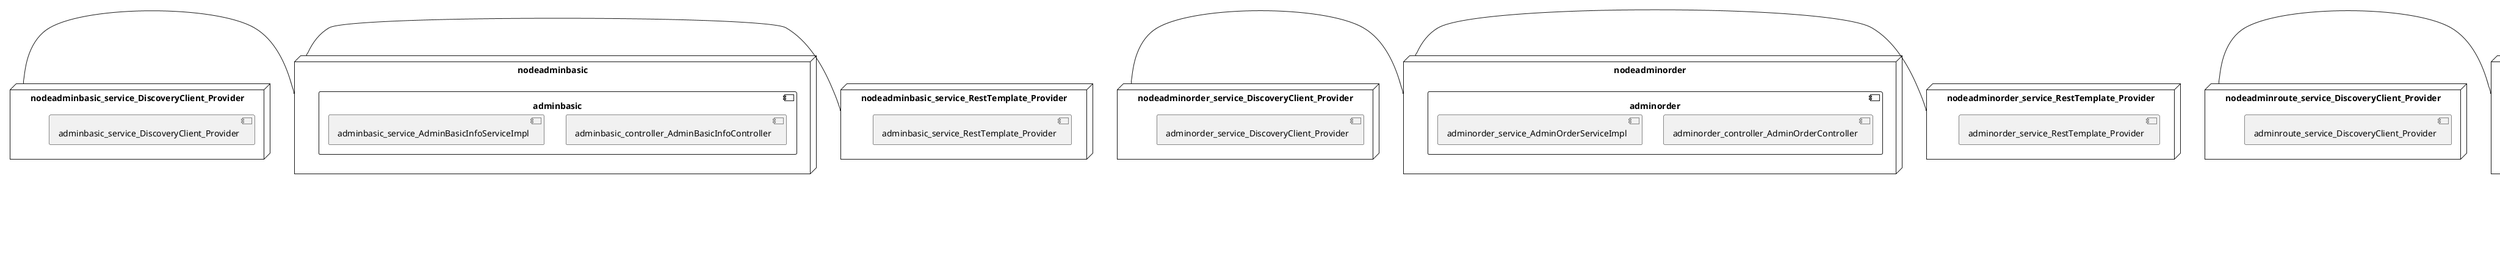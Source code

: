@startuml
skinparam fixCircleLabelOverlapping true
skinparam componentStyle uml2
node nodeadminbasic {
component adminbasic {
[adminbasic_controller_AdminBasicInfoController] [[fudanselab-train-ticket.system#_j7ehQjfWEe-CD6_FbvzaYA]]
[adminbasic_service_AdminBasicInfoServiceImpl] [[fudanselab-train-ticket.system#_j7ehQjfWEe-CD6_FbvzaYA]]
}
}
node nodeadminorder {
component adminorder {
[adminorder_controller_AdminOrderController] [[fudanselab-train-ticket.system#_j7ehQjfWEe-CD6_FbvzaYA]]
[adminorder_service_AdminOrderServiceImpl] [[fudanselab-train-ticket.system#_j7ehQjfWEe-CD6_FbvzaYA]]
}
}
node nodeadminroute {
component adminroute {
[adminroute_controller_AdminRouteController] [[fudanselab-train-ticket.system#_j7ehQjfWEe-CD6_FbvzaYA]]
[adminroute_service_AdminRouteServiceImpl] [[fudanselab-train-ticket.system#_j7ehQjfWEe-CD6_FbvzaYA]]
}
}
node nodeadmintravel {
component admintravel {
[admintravel_controller_AdminTravelController] [[fudanselab-train-ticket.system#_j7ehQjfWEe-CD6_FbvzaYA]]
[admintravel_service_AdminTravelServiceImpl] [[fudanselab-train-ticket.system#_j7ehQjfWEe-CD6_FbvzaYA]]
}
}
node nodeadminuser {
component adminuser {
[adminuser_controller_AdminUserController] [[fudanselab-train-ticket.system#_j7ehQjfWEe-CD6_FbvzaYA]]
[adminuser_service_AdminUserServiceImpl] [[fudanselab-train-ticket.system#_j7ehQjfWEe-CD6_FbvzaYA]]
}
}
node nodeassurance {
component assurance {
[assurance_controller_AssuranceController] [[fudanselab-train-ticket.system#_j7ehQjfWEe-CD6_FbvzaYA]]
[assurance_repository_AssuranceRepository] [[fudanselab-train-ticket.system#_j7ehQjfWEe-CD6_FbvzaYA]]
[assurance_service_AssuranceServiceImpl] [[fudanselab-train-ticket.system#_j7ehQjfWEe-CD6_FbvzaYA]]
}
}
node nodeauth {
component auth {
[auth_controller_AuthController] [[fudanselab-train-ticket.system#_j7ehQjfWEe-CD6_FbvzaYA]]
[auth_controller_UserController] [[fudanselab-train-ticket.system#_j7ehQjfWEe-CD6_FbvzaYA]]
[auth_repository_UserRepository] [[fudanselab-train-ticket.system#_j7ehQjfWEe-CD6_FbvzaYA]]
[auth_security_jwt_JWTProvider] [[fudanselab-train-ticket.system#_j7ehQjfWEe-CD6_FbvzaYA]]
[auth_service_impl_TokenServiceImpl] [[fudanselab-train-ticket.system#_j7ehQjfWEe-CD6_FbvzaYA]]
[auth_service_impl_UserServiceImpl] [[fudanselab-train-ticket.system#_j7ehQjfWEe-CD6_FbvzaYA]]
}
}
node nodecancel {
component cancel {
[cancel_controller_CancelController] [[fudanselab-train-ticket.system#_j7ehQjfWEe-CD6_FbvzaYA]]
[cancel_service_CancelServiceImpl] [[fudanselab-train-ticket.system#_j7ehQjfWEe-CD6_FbvzaYA]]
}
}
node nodecom_trainticket {
component com_trainticket {
[com_trainticket_controller_PaymentController] [[fudanselab-train-ticket.system#_j7ehQjfWEe-CD6_FbvzaYA]]
[com_trainticket_repository_AddMoneyRepository] [[fudanselab-train-ticket.system#_j7ehQjfWEe-CD6_FbvzaYA]]
[com_trainticket_repository_PaymentRepository] [[fudanselab-train-ticket.system#_j7ehQjfWEe-CD6_FbvzaYA]]
[com_trainticket_service_PaymentServiceImpl] [[fudanselab-train-ticket.system#_j7ehQjfWEe-CD6_FbvzaYA]]
}
}
node nodeconfig {
component config {
[config_controller_ConfigController] [[fudanselab-train-ticket.system#_j7ehQjfWEe-CD6_FbvzaYA]]
[config_repository_ConfigRepository] [[fudanselab-train-ticket.system#_j7ehQjfWEe-CD6_FbvzaYA]]
[config_service_ConfigServiceImpl] [[fudanselab-train-ticket.system#_j7ehQjfWEe-CD6_FbvzaYA]]
}
}
node nodeconsign {
component consign {
[consign_controller_ConsignController] [[fudanselab-train-ticket.system#_j7ehQjfWEe-CD6_FbvzaYA]]
[consign_repository_ConsignRepository] [[fudanselab-train-ticket.system#_j7ehQjfWEe-CD6_FbvzaYA]]
[consign_service_ConsignServiceImpl] [[fudanselab-train-ticket.system#_j7ehQjfWEe-CD6_FbvzaYA]]
}
}
node nodeconsignprice {
component consignprice {
[consignprice_controller_ConsignPriceController] [[fudanselab-train-ticket.system#_j7ehQjfWEe-CD6_FbvzaYA]]
[consignprice_repository_ConsignPriceConfigRepository] [[fudanselab-train-ticket.system#_j7ehQjfWEe-CD6_FbvzaYA]]
[consignprice_service_ConsignPriceServiceImpl] [[fudanselab-train-ticket.system#_j7ehQjfWEe-CD6_FbvzaYA]]
}
}
node nodecontacts {
component contacts {
[contacts_controller_ContactsController] [[fudanselab-train-ticket.system#_j7ehQjfWEe-CD6_FbvzaYA]]
[contacts_repository_ContactsRepository] [[fudanselab-train-ticket.system#_j7ehQjfWEe-CD6_FbvzaYA]]
[contacts_service_ContactsServiceImpl] [[fudanselab-train-ticket.system#_j7ehQjfWEe-CD6_FbvzaYA]]
}
}
node nodeexecute {
component execute {
[execute_controller_ExecuteControlller] [[fudanselab-train-ticket.system#_j7ehQjfWEe-CD6_FbvzaYA]]
[execute_serivce_ExecuteServiceImpl] [[fudanselab-train-ticket.system#_j7ehQjfWEe-CD6_FbvzaYA]]
}
}
node nodefdse_microservice {
component fdse_microservice {
[fdse_microservice_controller_BasicController] [[fudanselab-train-ticket.system#_j7ehQjfWEe-CD6_FbvzaYA]]
[fdse_microservice_service_BasicServiceImpl] [[fudanselab-train-ticket.system#_j7ehQjfWEe-CD6_FbvzaYA]]
}
}
node nodefdse_microservice_2 {
component fdse_microservice_2 {
[fdse_microservice_controller_StationController] [[fudanselab-train-ticket.system#_j7ehQjfWEe-CD6_FbvzaYA]]
[fdse_microservice_repository_StationRepository] [[fudanselab-train-ticket.system#_j7ehQjfWEe-CD6_FbvzaYA]]
[fdse_microservice_service_StationServiceImpl] [[fudanselab-train-ticket.system#_j7ehQjfWEe-CD6_FbvzaYA]]
}
}
node nodefood {
component food {
[food_controller_StationFoodController] [[fudanselab-train-ticket.system#_j7ehQjfWEe-CD6_FbvzaYA]]
[food_repository_StationFoodRepository] [[fudanselab-train-ticket.system#_j7ehQjfWEe-CD6_FbvzaYA]]
[food_service_StationFoodServiceImpl] [[fudanselab-train-ticket.system#_j7ehQjfWEe-CD6_FbvzaYA]]
}
}
node nodefood_delivery {
component food_delivery {
[food_delivery_controller_FoodDeliveryController] [[fudanselab-train-ticket.system#_j7ehQjfWEe-CD6_FbvzaYA]]
[food_delivery_repository_FoodDeliveryOrderRepository] [[fudanselab-train-ticket.system#_j7ehQjfWEe-CD6_FbvzaYA]]
[food_delivery_service_FoodDeliveryServiceImpl] [[fudanselab-train-ticket.system#_j7ehQjfWEe-CD6_FbvzaYA]]
}
}
node nodefoodsearch {
component foodsearch {
[foodsearch_controller_FoodController] [[fudanselab-train-ticket.system#_j7ehQjfWEe-CD6_FbvzaYA]]
[foodsearch_mq_RabbitSend] [[fudanselab-train-ticket.system#_j7ehQjfWEe-CD6_FbvzaYA]]
[foodsearch_repository_FoodOrderRepository] [[fudanselab-train-ticket.system#_j7ehQjfWEe-CD6_FbvzaYA]]
[foodsearch_service_FoodServiceImpl] [[fudanselab-train-ticket.system#_j7ehQjfWEe-CD6_FbvzaYA]]
}
}
node nodeinside_payment {
component inside_payment {
[inside_payment_controller_InsidePaymentController] [[fudanselab-train-ticket.system#_j7ehQjfWEe-CD6_FbvzaYA]]
[inside_payment_repository_AddMoneyRepository] [[fudanselab-train-ticket.system#_j7ehQjfWEe-CD6_FbvzaYA]]
[inside_payment_repository_PaymentRepository] [[fudanselab-train-ticket.system#_j7ehQjfWEe-CD6_FbvzaYA]]
[inside_payment_service_InsidePaymentServiceImpl] [[fudanselab-train-ticket.system#_j7ehQjfWEe-CD6_FbvzaYA]]
}
}
node nodenotification {
component notification {
[notification_controller_NotificationController] [[fudanselab-train-ticket.system#_j7ehQjfWEe-CD6_FbvzaYA]]
[notification_mq_RabbitSend] [[fudanselab-train-ticket.system#_j7ehQjfWEe-CD6_FbvzaYA]]
[notification_service_MailService] [[fudanselab-train-ticket.system#_j7ehQjfWEe-CD6_FbvzaYA]]
[notification_service_NotificationServiceImpl] [[fudanselab-train-ticket.system#_j7ehQjfWEe-CD6_FbvzaYA]]
}
}
node nodeorder {
component order {
[order_controller_OrderController] [[fudanselab-train-ticket.system#_j7ehQjfWEe-CD6_FbvzaYA]]
[order_repository_OrderRepository] [[fudanselab-train-ticket.system#_j7ehQjfWEe-CD6_FbvzaYA]]
[order_service_OrderServiceImpl] [[fudanselab-train-ticket.system#_j7ehQjfWEe-CD6_FbvzaYA]]
}
}
node nodeother {
component other {
[other_controller_OrderOtherController] [[fudanselab-train-ticket.system#_j7ehQjfWEe-CD6_FbvzaYA]]
[other_repository_OrderOtherRepository] [[fudanselab-train-ticket.system#_j7ehQjfWEe-CD6_FbvzaYA]]
[other_service_OrderOtherServiceImpl] [[fudanselab-train-ticket.system#_j7ehQjfWEe-CD6_FbvzaYA]]
}
}
node nodeplan {
component plan {
[plan_controller_RoutePlanController] [[fudanselab-train-ticket.system#_j7ehQjfWEe-CD6_FbvzaYA]]
[plan_service_RoutePlanServiceImpl] [[fudanselab-train-ticket.system#_j7ehQjfWEe-CD6_FbvzaYA]]
}
}
node nodepreserve {
component preserve {
[preserve_controller_PreserveController] [[fudanselab-train-ticket.system#_j7ehQjfWEe-CD6_FbvzaYA]]
[preserve_mq_RabbitSend] [[fudanselab-train-ticket.system#_j7ehQjfWEe-CD6_FbvzaYA]]
[preserve_service_PreserveServiceImpl] [[fudanselab-train-ticket.system#_j7ehQjfWEe-CD6_FbvzaYA]]
}
}
node nodepreserveOther {
component preserveOther {
[preserveOther_controller_PreserveOtherController] [[fudanselab-train-ticket.system#_j7ehQjfWEe-CD6_FbvzaYA]]
[preserveOther_mq_RabbitSend] [[fudanselab-train-ticket.system#_j7ehQjfWEe-CD6_FbvzaYA]]
[preserveOther_service_PreserveOtherServiceImpl] [[fudanselab-train-ticket.system#_j7ehQjfWEe-CD6_FbvzaYA]]
}
}
node nodeprice {
component price {
[price_controller_PriceController] [[fudanselab-train-ticket.system#_j7ehQjfWEe-CD6_FbvzaYA]]
[price_repository_PriceConfigRepository] [[fudanselab-train-ticket.system#_j7ehQjfWEe-CD6_FbvzaYA]]
[price_service_PriceServiceImpl] [[fudanselab-train-ticket.system#_j7ehQjfWEe-CD6_FbvzaYA]]
}
}
node noderebook {
component rebook {
[rebook_controller_RebookController] [[fudanselab-train-ticket.system#_j7ehQjfWEe-CD6_FbvzaYA]]
[rebook_service_RebookServiceImpl] [[fudanselab-train-ticket.system#_j7ehQjfWEe-CD6_FbvzaYA]]
}
}
node noderoute {
component route {
[route_controller_RouteController] [[fudanselab-train-ticket.system#_j7ehQjfWEe-CD6_FbvzaYA]]
[route_repository_RouteRepository] [[fudanselab-train-ticket.system#_j7ehQjfWEe-CD6_FbvzaYA]]
[route_service_RouteServiceImpl] [[fudanselab-train-ticket.system#_j7ehQjfWEe-CD6_FbvzaYA]]
}
}
node nodeseat {
component seat {
[seat_controller_SeatController] [[fudanselab-train-ticket.system#_j7ehQjfWEe-CD6_FbvzaYA]]
[seat_service_SeatServiceImpl] [[fudanselab-train-ticket.system#_j7ehQjfWEe-CD6_FbvzaYA]]
}
}
node nodesecurity {
component security {
[security_controller_SecurityController] [[fudanselab-train-ticket.system#_j7ehQjfWEe-CD6_FbvzaYA]]
[security_repository_SecurityRepository] [[fudanselab-train-ticket.system#_j7ehQjfWEe-CD6_FbvzaYA]]
[security_service_SecurityServiceImpl] [[fudanselab-train-ticket.system#_j7ehQjfWEe-CD6_FbvzaYA]]
}
}
node nodetrain {
component train {
[train_controller_TrainController] [[fudanselab-train-ticket.system#_j7ehQjfWEe-CD6_FbvzaYA]]
[train_repository_TrainTypeRepository] [[fudanselab-train-ticket.system#_j7ehQjfWEe-CD6_FbvzaYA]]
[train_service_TrainServiceImpl] [[fudanselab-train-ticket.system#_j7ehQjfWEe-CD6_FbvzaYA]]
}
}
node nodetrainFood {
component trainFood {
[trainFood_controller_TrainFoodController] [[fudanselab-train-ticket.system#_j7ehQjfWEe-CD6_FbvzaYA]]
[trainFood_repository_TrainFoodRepository] [[fudanselab-train-ticket.system#_j7ehQjfWEe-CD6_FbvzaYA]]
[trainFood_service_TrainFoodServiceImpl] [[fudanselab-train-ticket.system#_j7ehQjfWEe-CD6_FbvzaYA]]
}
}
node nodetravel2 {
component travel2 {
[travel2_controller_Travel2Controller] [[fudanselab-train-ticket.system#_j7ehQjfWEe-CD6_FbvzaYA]]
[travel2_repository_TripRepository] [[fudanselab-train-ticket.system#_j7ehQjfWEe-CD6_FbvzaYA]]
[travel2_service_TravelServiceImpl] [[fudanselab-train-ticket.system#_j7ehQjfWEe-CD6_FbvzaYA]]
[travel_controller_TravelController] [[fudanselab-train-ticket.system#_j7ehQjfWEe-CD6_FbvzaYA]]
[travel_repository_TripRepository] [[fudanselab-train-ticket.system#_j7ehQjfWEe-CD6_FbvzaYA]]
[travel_service_TravelServiceImpl] [[fudanselab-train-ticket.system#_j7ehQjfWEe-CD6_FbvzaYA]]
}
}
node nodetravelplan {
component travelplan {
[travelplan_controller_TravelPlanController] [[fudanselab-train-ticket.system#_j7ehQjfWEe-CD6_FbvzaYA]]
[travelplan_service_TravelPlanServiceImpl] [[fudanselab-train-ticket.system#_j7ehQjfWEe-CD6_FbvzaYA]]
}
}
node nodeverifycode {
component verifycode {
[verifycode_controller_VerifyCodeController] [[fudanselab-train-ticket.system#_j7ehQjfWEe-CD6_FbvzaYA]]
[verifycode_service_impl_VerifyCodeServiceImpl] [[fudanselab-train-ticket.system#_j7ehQjfWEe-CD6_FbvzaYA]]
}
}
node nodewaitorder {
component waitorder {
[waitorder_controller_WaitListOrderController] [[fudanselab-train-ticket.system#_j7ehQjfWEe-CD6_FbvzaYA]]
[waitorder_repository_WaitListOrderRepository] [[fudanselab-train-ticket.system#_j7ehQjfWEe-CD6_FbvzaYA]]
[waitorder_service_Impl_WaitListOrderServiceImpl] [[fudanselab-train-ticket.system#_j7ehQjfWEe-CD6_FbvzaYA]]
}
}
node nodeadminbasic_service_DiscoveryClient_Provider {
[adminbasic_service_DiscoveryClient_Provider] [[fudanselab-train-ticket.system#_j7ehQjfWEe-CD6_FbvzaYA]]
}
node nodeadminbasic_service_RestTemplate_Provider {
[adminbasic_service_RestTemplate_Provider] [[fudanselab-train-ticket.system#_j7ehQjfWEe-CD6_FbvzaYA]]
}
node nodeadminorder_service_DiscoveryClient_Provider {
[adminorder_service_DiscoveryClient_Provider] [[fudanselab-train-ticket.system#_j7ehQjfWEe-CD6_FbvzaYA]]
}
node nodeadminorder_service_RestTemplate_Provider {
[adminorder_service_RestTemplate_Provider] [[fudanselab-train-ticket.system#_j7ehQjfWEe-CD6_FbvzaYA]]
}
node nodeadminroute_service_DiscoveryClient_Provider {
[adminroute_service_DiscoveryClient_Provider] [[fudanselab-train-ticket.system#_j7ehQjfWEe-CD6_FbvzaYA]]
}
node nodeadminroute_service_RestTemplate_Provider {
[adminroute_service_RestTemplate_Provider] [[fudanselab-train-ticket.system#_j7ehQjfWEe-CD6_FbvzaYA]]
}
node nodeadmintravel_service_DiscoveryClient_Provider {
[admintravel_service_DiscoveryClient_Provider] [[fudanselab-train-ticket.system#_j7ehQjfWEe-CD6_FbvzaYA]]
}
node nodeadmintravel_service_RestTemplate_Provider {
[admintravel_service_RestTemplate_Provider] [[fudanselab-train-ticket.system#_j7ehQjfWEe-CD6_FbvzaYA]]
}
node nodeadminuser_service_DiscoveryClient_Provider {
[adminuser_service_DiscoveryClient_Provider] [[fudanselab-train-ticket.system#_j7ehQjfWEe-CD6_FbvzaYA]]
}
node nodeadminuser_service_RestTemplate_Provider {
[adminuser_service_RestTemplate_Provider] [[fudanselab-train-ticket.system#_j7ehQjfWEe-CD6_FbvzaYA]]
}
node nodeauth_service_impl_AuthenticationManager_Provider {
[auth_service_impl_AuthenticationManager_Provider] [[fudanselab-train-ticket.system#_j7ehQjfWEe-CD6_FbvzaYA]]
}
node nodeauth_service_impl_DiscoveryClient_Provider {
[auth_service_impl_DiscoveryClient_Provider] [[fudanselab-train-ticket.system#_j7ehQjfWEe-CD6_FbvzaYA]]
}
node nodeauth_service_impl_PasswordEncoder_Provider {
[auth_service_impl_PasswordEncoder_Provider] [[fudanselab-train-ticket.system#_j7ehQjfWEe-CD6_FbvzaYA]]
}
node nodeauth_service_impl_RestTemplate_Provider {
[auth_service_impl_RestTemplate_Provider] [[fudanselab-train-ticket.system#_j7ehQjfWEe-CD6_FbvzaYA]]
}
node nodecancel_service_DiscoveryClient_Provider {
[cancel_service_DiscoveryClient_Provider] [[fudanselab-train-ticket.system#_j7ehQjfWEe-CD6_FbvzaYA]]
}
node nodecancel_service_RestTemplate_Provider {
[cancel_service_RestTemplate_Provider] [[fudanselab-train-ticket.system#_j7ehQjfWEe-CD6_FbvzaYA]]
}
node nodeconsign_service_DiscoveryClient_Provider {
[consign_service_DiscoveryClient_Provider] [[fudanselab-train-ticket.system#_j7ehQjfWEe-CD6_FbvzaYA]]
}
node nodeconsign_service_RestTemplate_Provider {
[consign_service_RestTemplate_Provider] [[fudanselab-train-ticket.system#_j7ehQjfWEe-CD6_FbvzaYA]]
}
node nodeexecute_serivce_DiscoveryClient_Provider {
[execute_serivce_DiscoveryClient_Provider] [[fudanselab-train-ticket.system#_j7ehQjfWEe-CD6_FbvzaYA]]
}
node nodeexecute_serivce_RestTemplate_Provider {
[execute_serivce_RestTemplate_Provider] [[fudanselab-train-ticket.system#_j7ehQjfWEe-CD6_FbvzaYA]]
}
node nodefdse_microservice_service_DiscoveryClient_Provider {
[fdse_microservice_service_DiscoveryClient_Provider] [[fudanselab-train-ticket.system#_j7ehQjfWEe-CD6_FbvzaYA]]
}
node nodefdse_microservice_service_RestTemplate_Provider {
[fdse_microservice_service_RestTemplate_Provider] [[fudanselab-train-ticket.system#_j7ehQjfWEe-CD6_FbvzaYA]]
}
node nodefood_delivery_service_DiscoveryClient_Provider {
[food_delivery_service_DiscoveryClient_Provider] [[fudanselab-train-ticket.system#_j7ehQjfWEe-CD6_FbvzaYA]]
}
node nodefood_delivery_service_RestTemplate_Provider {
[food_delivery_service_RestTemplate_Provider] [[fudanselab-train-ticket.system#_j7ehQjfWEe-CD6_FbvzaYA]]
}
node nodefoodsearch_service_DiscoveryClient_Provider {
[foodsearch_service_DiscoveryClient_Provider] [[fudanselab-train-ticket.system#_j7ehQjfWEe-CD6_FbvzaYA]]
}
node nodefoodsearch_service_RestTemplate_Provider {
[foodsearch_service_RestTemplate_Provider] [[fudanselab-train-ticket.system#_j7ehQjfWEe-CD6_FbvzaYA]]
}
node nodeinside_payment_service_RestTemplate_Provider {
[inside_payment_service_RestTemplate_Provider] [[fudanselab-train-ticket.system#_j7ehQjfWEe-CD6_FbvzaYA]]
}
node nodenotification_service_Configuration_Provider {
[notification_service_Configuration_Provider] [[fudanselab-train-ticket.system#_j7ehQjfWEe-CD6_FbvzaYA]]
}
node nodenotification_service_JavaMailSender_2_Provider {
[notification_service_JavaMailSender_2_Provider] [[fudanselab-train-ticket.system#_j7ehQjfWEe-CD6_FbvzaYA]]
}
node nodenotification_service_JavaMailSender_Provider {
[notification_service_JavaMailSender_Provider] [[fudanselab-train-ticket.system#_j7ehQjfWEe-CD6_FbvzaYA]]
}
node nodeorder_service_DiscoveryClient_Provider {
[order_service_DiscoveryClient_Provider] [[fudanselab-train-ticket.system#_j7ehQjfWEe-CD6_FbvzaYA]]
}
node nodeorder_service_RestTemplate_Provider {
[order_service_RestTemplate_Provider] [[fudanselab-train-ticket.system#_j7ehQjfWEe-CD6_FbvzaYA]]
}
node nodeother_service_DiscoveryClient_Provider {
[other_service_DiscoveryClient_Provider] [[fudanselab-train-ticket.system#_j7ehQjfWEe-CD6_FbvzaYA]]
}
node nodeother_service_RestTemplate_Provider {
[other_service_RestTemplate_Provider] [[fudanselab-train-ticket.system#_j7ehQjfWEe-CD6_FbvzaYA]]
}
node nodeplan_service_DiscoveryClient_Provider {
[plan_service_DiscoveryClient_Provider] [[fudanselab-train-ticket.system#_j7ehQjfWEe-CD6_FbvzaYA]]
}
node nodeplan_service_RestTemplate_Provider {
[plan_service_RestTemplate_Provider] [[fudanselab-train-ticket.system#_j7ehQjfWEe-CD6_FbvzaYA]]
}
node nodepreserveOther_service_DiscoveryClient_Provider {
[preserveOther_service_DiscoveryClient_Provider] [[fudanselab-train-ticket.system#_j7ehQjfWEe-CD6_FbvzaYA]]
}
node nodepreserveOther_service_RestTemplate_Provider {
[preserveOther_service_RestTemplate_Provider] [[fudanselab-train-ticket.system#_j7ehQjfWEe-CD6_FbvzaYA]]
}
node nodepreserve_service_DiscoveryClient_Provider {
[preserve_service_DiscoveryClient_Provider] [[fudanselab-train-ticket.system#_j7ehQjfWEe-CD6_FbvzaYA]]
}
node nodepreserve_service_RestTemplate_Provider {
[preserve_service_RestTemplate_Provider] [[fudanselab-train-ticket.system#_j7ehQjfWEe-CD6_FbvzaYA]]
}
node noderebook_service_DiscoveryClient_Provider {
[rebook_service_DiscoveryClient_Provider] [[fudanselab-train-ticket.system#_j7ehQjfWEe-CD6_FbvzaYA]]
}
node noderebook_service_RestTemplate_Provider {
[rebook_service_RestTemplate_Provider] [[fudanselab-train-ticket.system#_j7ehQjfWEe-CD6_FbvzaYA]]
}
node nodeseat_service_DiscoveryClient_Provider {
[seat_service_DiscoveryClient_Provider] [[fudanselab-train-ticket.system#_j7ehQjfWEe-CD6_FbvzaYA]]
}
node nodeseat_service_RestTemplate_Provider {
[seat_service_RestTemplate_Provider] [[fudanselab-train-ticket.system#_j7ehQjfWEe-CD6_FbvzaYA]]
}
node nodesecurity_service_DiscoveryClient_Provider {
[security_service_DiscoveryClient_Provider] [[fudanselab-train-ticket.system#_j7ehQjfWEe-CD6_FbvzaYA]]
}
node nodesecurity_service_RestTemplate_Provider {
[security_service_RestTemplate_Provider] [[fudanselab-train-ticket.system#_j7ehQjfWEe-CD6_FbvzaYA]]
}
node nodetravel2_service_DiscoveryClient_Provider {
[travel2_service_DiscoveryClient_Provider] [[fudanselab-train-ticket.system#_j7ehQjfWEe-CD6_FbvzaYA]]
}
node nodetravel2_service_RestTemplate_Provider {
[travel2_service_RestTemplate_Provider] [[fudanselab-train-ticket.system#_j7ehQjfWEe-CD6_FbvzaYA]]
}
node nodetravel_service_DiscoveryClient_Provider {
[travel_service_DiscoveryClient_Provider] [[fudanselab-train-ticket.system#_j7ehQjfWEe-CD6_FbvzaYA]]
}
node nodetravel_service_RestTemplate_Provider {
[travel_service_RestTemplate_Provider] [[fudanselab-train-ticket.system#_j7ehQjfWEe-CD6_FbvzaYA]]
}
node nodetravelplan_service_DiscoveryClient_Provider {
[travelplan_service_DiscoveryClient_Provider] [[fudanselab-train-ticket.system#_j7ehQjfWEe-CD6_FbvzaYA]]
}
node nodetravelplan_service_RestTemplate_Provider {
[travelplan_service_RestTemplate_Provider] [[fudanselab-train-ticket.system#_j7ehQjfWEe-CD6_FbvzaYA]]
}
node nodeuser_controller_UserController {
[user_controller_UserController] [[fudanselab-train-ticket.system#_j7ehQjfWEe-CD6_FbvzaYA]]
}
node nodeuser_repository_UserRepository {
[user_repository_UserRepository] [[fudanselab-train-ticket.system#_j7ehQjfWEe-CD6_FbvzaYA]]
}
node nodeuser_service_impl_DiscoveryClient_Provider {
[user_service_impl_DiscoveryClient_Provider] [[fudanselab-train-ticket.system#_j7ehQjfWEe-CD6_FbvzaYA]]
}
node nodeuser_service_impl_RestTemplate_Provider {
[user_service_impl_RestTemplate_Provider] [[fudanselab-train-ticket.system#_j7ehQjfWEe-CD6_FbvzaYA]]
}
node nodeuser_service_impl_UserServiceImpl {
[user_service_impl_UserServiceImpl] [[fudanselab-train-ticket.system#_j7ehQjfWEe-CD6_FbvzaYA]]
}
node nodewaitorder_service_Impl_DiscoveryClient_Provider {
[waitorder_service_Impl_DiscoveryClient_Provider] [[fudanselab-train-ticket.system#_j7ehQjfWEe-CD6_FbvzaYA]]
}
node nodewaitorder_service_Impl_RestTemplate_Provider {
[waitorder_service_Impl_RestTemplate_Provider] [[fudanselab-train-ticket.system#_j7ehQjfWEe-CD6_FbvzaYA]]
}
[nodeadminbasic_service_DiscoveryClient_Provider] - [nodeadminbasic]
[nodeadminbasic_service_RestTemplate_Provider] - [nodeadminbasic]
[nodeadminorder_service_DiscoveryClient_Provider] - [nodeadminorder]
[nodeadminorder_service_RestTemplate_Provider] - [nodeadminorder]
[nodeadminroute_service_DiscoveryClient_Provider] - [nodeadminroute]
[nodeadminroute_service_RestTemplate_Provider] - [nodeadminroute]
[nodeadmintravel_service_DiscoveryClient_Provider] - [nodeadmintravel]
[nodeadmintravel_service_RestTemplate_Provider] - [nodeadmintravel]
[nodeadminuser_service_DiscoveryClient_Provider] - [nodeadminuser]
[nodeadminuser_service_RestTemplate_Provider] - [nodeadminuser]
[nodeauth_service_impl_AuthenticationManager_Provider] - [nodeauth]
[nodeauth_service_impl_DiscoveryClient_Provider] - [nodeauth]
[nodeauth_service_impl_PasswordEncoder_Provider] - [nodeauth]
[nodeauth_service_impl_RestTemplate_Provider] - [nodeauth]
[nodecancel_service_DiscoveryClient_Provider] - [nodecancel]
[nodecancel_service_RestTemplate_Provider] - [nodecancel]
[nodeconsign_service_DiscoveryClient_Provider] - [nodeconsign]
[nodeconsign_service_RestTemplate_Provider] - [nodeconsign]
[nodeexecute_serivce_DiscoveryClient_Provider] - [nodeexecute]
[nodeexecute_serivce_RestTemplate_Provider] - [nodeexecute]
[nodefdse_microservice_service_DiscoveryClient_Provider] - [nodefdse_microservice]
[nodefdse_microservice_service_RestTemplate_Provider] - [nodefdse_microservice]
[nodefood_delivery_service_DiscoveryClient_Provider] - [nodefood_delivery]
[nodefood_delivery_service_RestTemplate_Provider] - [nodefood_delivery]
[nodefoodsearch_service_DiscoveryClient_Provider] - [nodefoodsearch]
[nodefoodsearch_service_RestTemplate_Provider] - [nodefoodsearch]
[nodeinside_payment_service_RestTemplate_Provider] - [nodeinside_payment]
[nodenotification_service_Configuration_Provider] - [nodenotification]
[nodenotification_service_JavaMailSender_2_Provider] - [nodenotification]
[nodenotification_service_JavaMailSender_Provider] - [nodenotification]
[nodeorder_service_DiscoveryClient_Provider] - [nodeorder]
[nodeorder_service_RestTemplate_Provider] - [nodeorder]
[nodeother_service_DiscoveryClient_Provider] - [nodeother]
[nodeother_service_RestTemplate_Provider] - [nodeother]
[nodeplan_service_DiscoveryClient_Provider] - [nodeplan]
[nodeplan_service_RestTemplate_Provider] - [nodeplan]
[nodepreserveOther_service_DiscoveryClient_Provider] - [nodepreserveOther]
[nodepreserveOther_service_RestTemplate_Provider] - [nodepreserveOther]
[nodepreserve_service_DiscoveryClient_Provider] - [nodepreserve]
[nodepreserve_service_RestTemplate_Provider] - [nodepreserve]
[noderebook_service_DiscoveryClient_Provider] - [noderebook]
[noderebook_service_RestTemplate_Provider] - [noderebook]
[nodeseat_service_DiscoveryClient_Provider] - [nodeseat]
[nodeseat_service_RestTemplate_Provider] - [nodeseat]
[nodesecurity_service_DiscoveryClient_Provider] - [nodesecurity]
[nodesecurity_service_RestTemplate_Provider] - [nodesecurity]
[nodetravel2_service_DiscoveryClient_Provider] - [nodetravel2]
[nodetravel2_service_RestTemplate_Provider] - [nodetravel2]
[nodetravel_service_DiscoveryClient_Provider] - [nodetravel2]
[nodetravel_service_RestTemplate_Provider] - [nodetravel2]
[nodetravelplan_service_DiscoveryClient_Provider] - [nodetravelplan]
[nodetravelplan_service_RestTemplate_Provider] - [nodetravelplan]
[nodeuser_repository_UserRepository] - [nodeuser_service_impl_UserServiceImpl]
[nodeuser_service_impl_DiscoveryClient_Provider] - [nodeuser_service_impl_UserServiceImpl]
[nodeuser_service_impl_RestTemplate_Provider] - [nodeuser_service_impl_UserServiceImpl]
[nodeuser_service_impl_UserServiceImpl] - [nodeuser_controller_UserController]
[nodewaitorder_service_Impl_DiscoveryClient_Provider] - [nodewaitorder]
[nodewaitorder_service_Impl_RestTemplate_Provider] - [nodewaitorder]

@enduml

